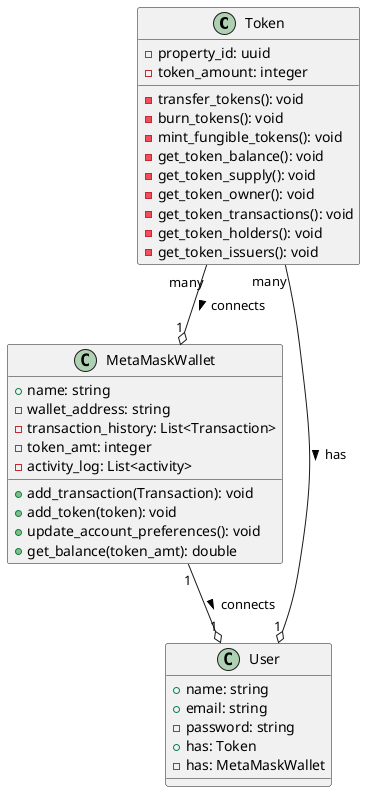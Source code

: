 @startuml ClassDiagram
/'
To run this diagram, you can use the following URL:
http://www.plantuml.com/plantuml/uml/

In VS Code, you can use the PlantUML extension to preview the diagram.
https://marketplace.visualstudio.com/items?itemName=jebbs.plantuml
Be sure to set your settings to use the plantuml server to render and add the main uml server link

class diagram guidelines:
https://plantuml.com/class-diagram
'/


/'
Token class

This class represents a fungible token.
It is based off the ERC-1155 specification.
https://ethereum.org/en/developers/docs/standards/tokens/erc-1155/
https://docs.openzeppelin.com/contracts/3.x/erc1155
'/
class Token {
    - property_id: uuid
    - token_amount: integer
    - transfer_tokens(): void
    - burn_tokens(): void
    - mint_fungible_tokens(): void
    - get_token_balance(): void
    - get_token_supply(): void
    - get_token_owner(): void
    - get_token_transactions(): void
    - get_token_holders(): void
    - get_token_issuers(): void
}

class MetaMaskWallet {
 + name: string
 - wallet_address: string
 - transaction_history: List<Transaction>
 - token_amt: integer
 - activity_log: List<activity>
 + add_transaction(Transaction): void
 + add_token(token): void
 + update_account_preferences(): void
 + get_balance(token_amt): double
}


class User {
    + name: string
    + email: string
    - password: string
    + has: Token
    - has: MetaMaskWallet
}

Token "many" --o "1" User: has >
MetaMaskWallet "1" --o  "1" User: connects >
Token "many" --o "1" MetaMaskWallet: connects >
@enduml